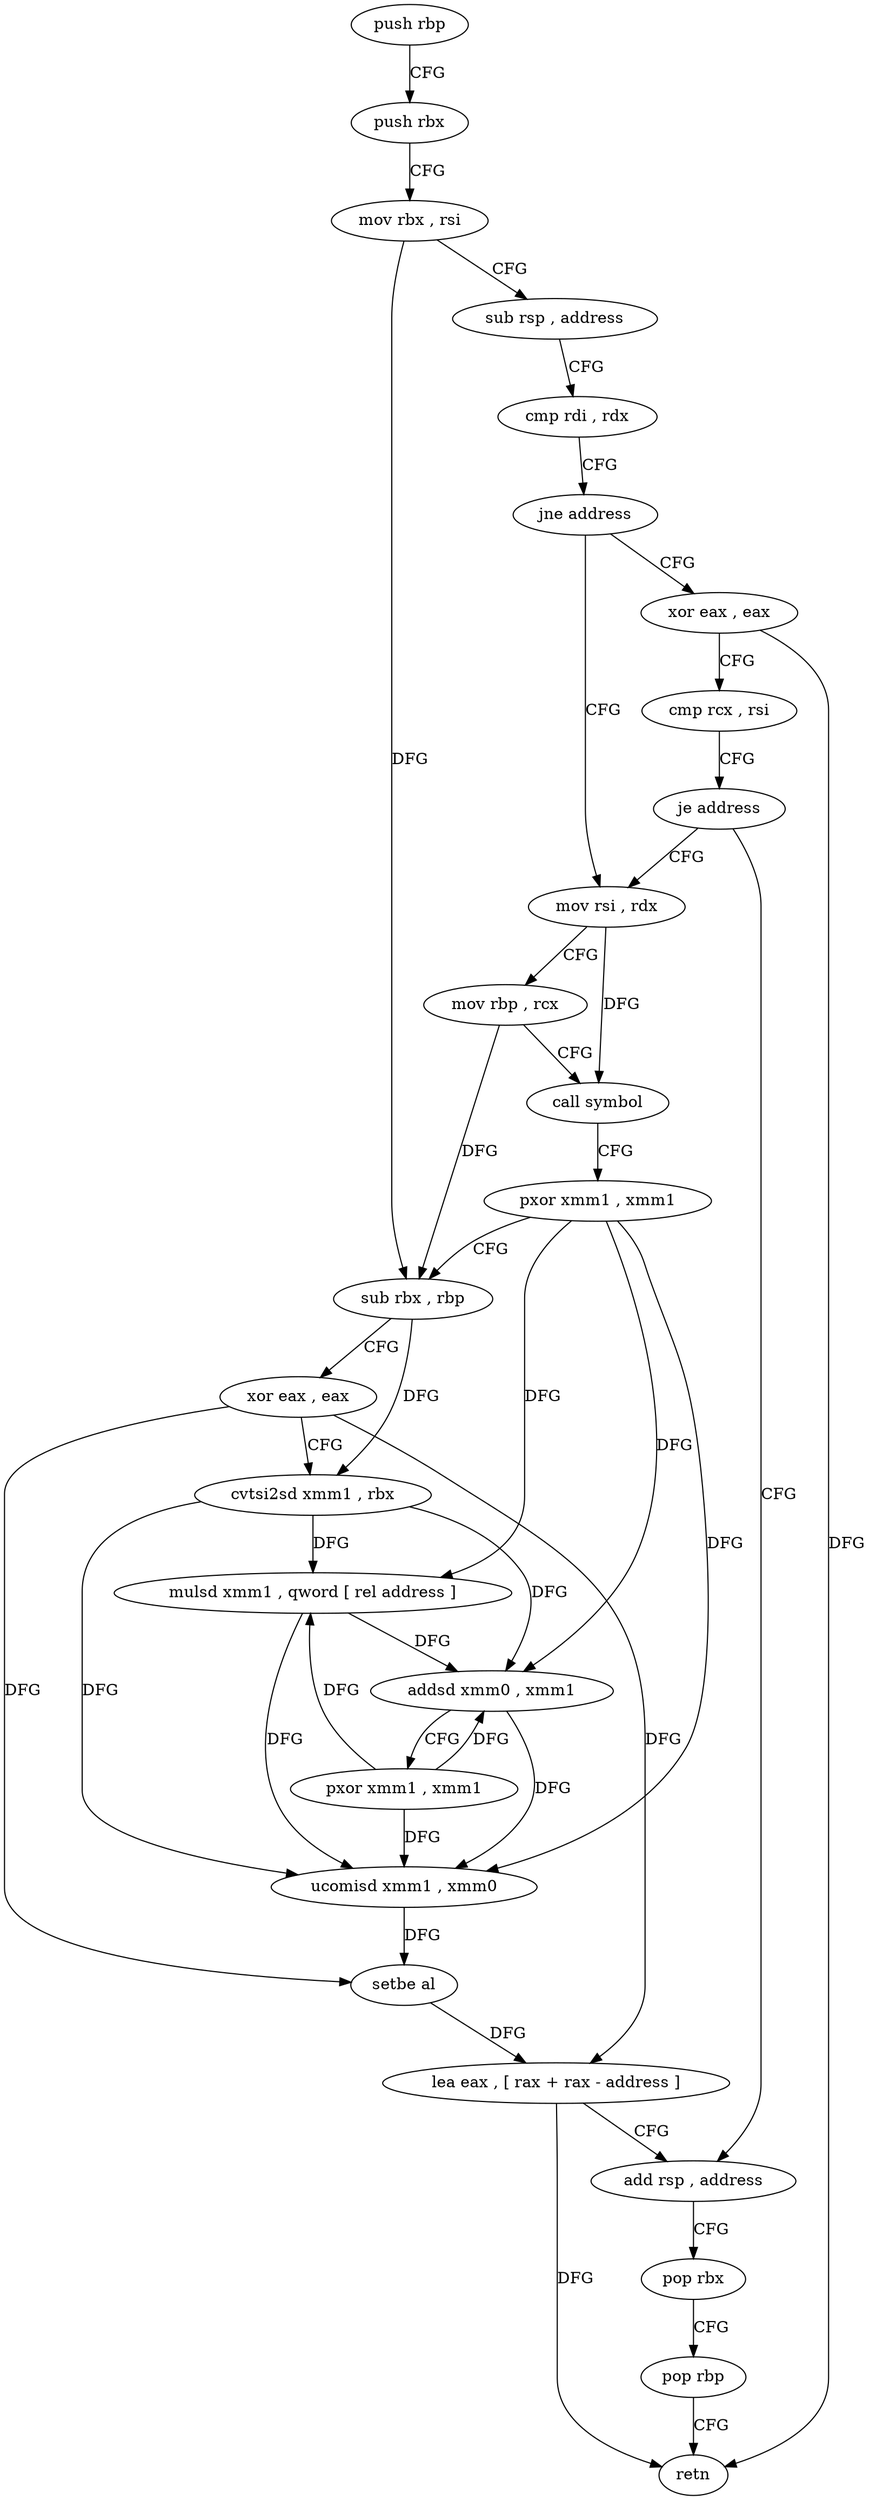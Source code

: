 digraph "func" {
"4212736" [label = "push rbp" ]
"4212737" [label = "push rbx" ]
"4212738" [label = "mov rbx , rsi" ]
"4212741" [label = "sub rsp , address" ]
"4212745" [label = "cmp rdi , rdx" ]
"4212748" [label = "jne address" ]
"4212757" [label = "mov rsi , rdx" ]
"4212750" [label = "xor eax , eax" ]
"4212760" [label = "mov rbp , rcx" ]
"4212763" [label = "call symbol" ]
"4212768" [label = "pxor xmm1 , xmm1" ]
"4212772" [label = "sub rbx , rbp" ]
"4212775" [label = "xor eax , eax" ]
"4212777" [label = "cvtsi2sd xmm1 , rbx" ]
"4212782" [label = "mulsd xmm1 , qword [ rel address ]" ]
"4212790" [label = "addsd xmm0 , xmm1" ]
"4212794" [label = "pxor xmm1 , xmm1" ]
"4212798" [label = "ucomisd xmm1 , xmm0" ]
"4212802" [label = "setbe al" ]
"4212805" [label = "lea eax , [ rax + rax - address ]" ]
"4212809" [label = "add rsp , address" ]
"4212752" [label = "cmp rcx , rsi" ]
"4212755" [label = "je address" ]
"4212813" [label = "pop rbx" ]
"4212814" [label = "pop rbp" ]
"4212815" [label = "retn" ]
"4212736" -> "4212737" [ label = "CFG" ]
"4212737" -> "4212738" [ label = "CFG" ]
"4212738" -> "4212741" [ label = "CFG" ]
"4212738" -> "4212772" [ label = "DFG" ]
"4212741" -> "4212745" [ label = "CFG" ]
"4212745" -> "4212748" [ label = "CFG" ]
"4212748" -> "4212757" [ label = "CFG" ]
"4212748" -> "4212750" [ label = "CFG" ]
"4212757" -> "4212760" [ label = "CFG" ]
"4212757" -> "4212763" [ label = "DFG" ]
"4212750" -> "4212752" [ label = "CFG" ]
"4212750" -> "4212815" [ label = "DFG" ]
"4212760" -> "4212763" [ label = "CFG" ]
"4212760" -> "4212772" [ label = "DFG" ]
"4212763" -> "4212768" [ label = "CFG" ]
"4212768" -> "4212772" [ label = "CFG" ]
"4212768" -> "4212782" [ label = "DFG" ]
"4212768" -> "4212790" [ label = "DFG" ]
"4212768" -> "4212798" [ label = "DFG" ]
"4212772" -> "4212775" [ label = "CFG" ]
"4212772" -> "4212777" [ label = "DFG" ]
"4212775" -> "4212777" [ label = "CFG" ]
"4212775" -> "4212802" [ label = "DFG" ]
"4212775" -> "4212805" [ label = "DFG" ]
"4212777" -> "4212782" [ label = "DFG" ]
"4212777" -> "4212790" [ label = "DFG" ]
"4212777" -> "4212798" [ label = "DFG" ]
"4212782" -> "4212790" [ label = "DFG" ]
"4212782" -> "4212798" [ label = "DFG" ]
"4212790" -> "4212794" [ label = "CFG" ]
"4212790" -> "4212798" [ label = "DFG" ]
"4212794" -> "4212798" [ label = "DFG" ]
"4212794" -> "4212782" [ label = "DFG" ]
"4212794" -> "4212790" [ label = "DFG" ]
"4212798" -> "4212802" [ label = "DFG" ]
"4212802" -> "4212805" [ label = "DFG" ]
"4212805" -> "4212809" [ label = "CFG" ]
"4212805" -> "4212815" [ label = "DFG" ]
"4212809" -> "4212813" [ label = "CFG" ]
"4212752" -> "4212755" [ label = "CFG" ]
"4212755" -> "4212809" [ label = "CFG" ]
"4212755" -> "4212757" [ label = "CFG" ]
"4212813" -> "4212814" [ label = "CFG" ]
"4212814" -> "4212815" [ label = "CFG" ]
}
